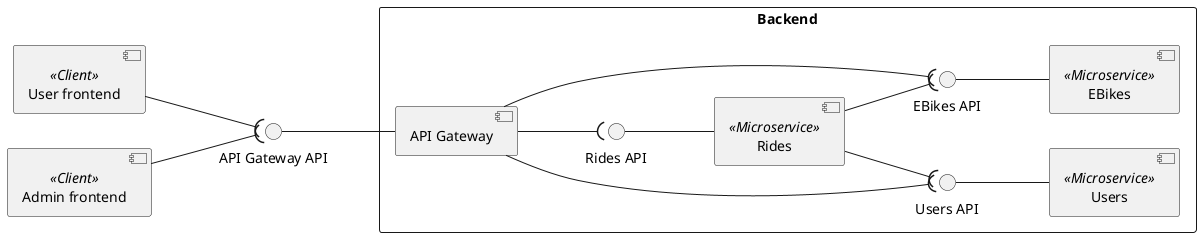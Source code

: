 @startuml components

left to right direction

component "User frontend" as UserFE <<Client>>
component "Admin frontend" as AdminFE <<Client>>

rectangle Backend {
    component "API Gateway" as APIGateway

    component "EBikes" as EBikes <<Microservice>>
    interface "EBikes API" as EBikesAPI
    APIGateway --( EBikesAPI
    EBikes -u-() EBikesAPI

    component "Users" as Users <<Microservice>>
    interface "Users API" as UsersAPI
    APIGateway --( UsersAPI
    Users -u-() UsersAPI

    component "Rides" as Rides <<Microservice>>
    interface "Rides API" as RidesAPI
    APIGateway --( RidesAPI
    Rides -u-() RidesAPI
    Rides --( UsersAPI
    Rides --( EBikesAPI
}

APIGateway -u-() "API Gateway API"
UserFE --( "API Gateway API"
AdminFE --( "API Gateway API"

@enduml
